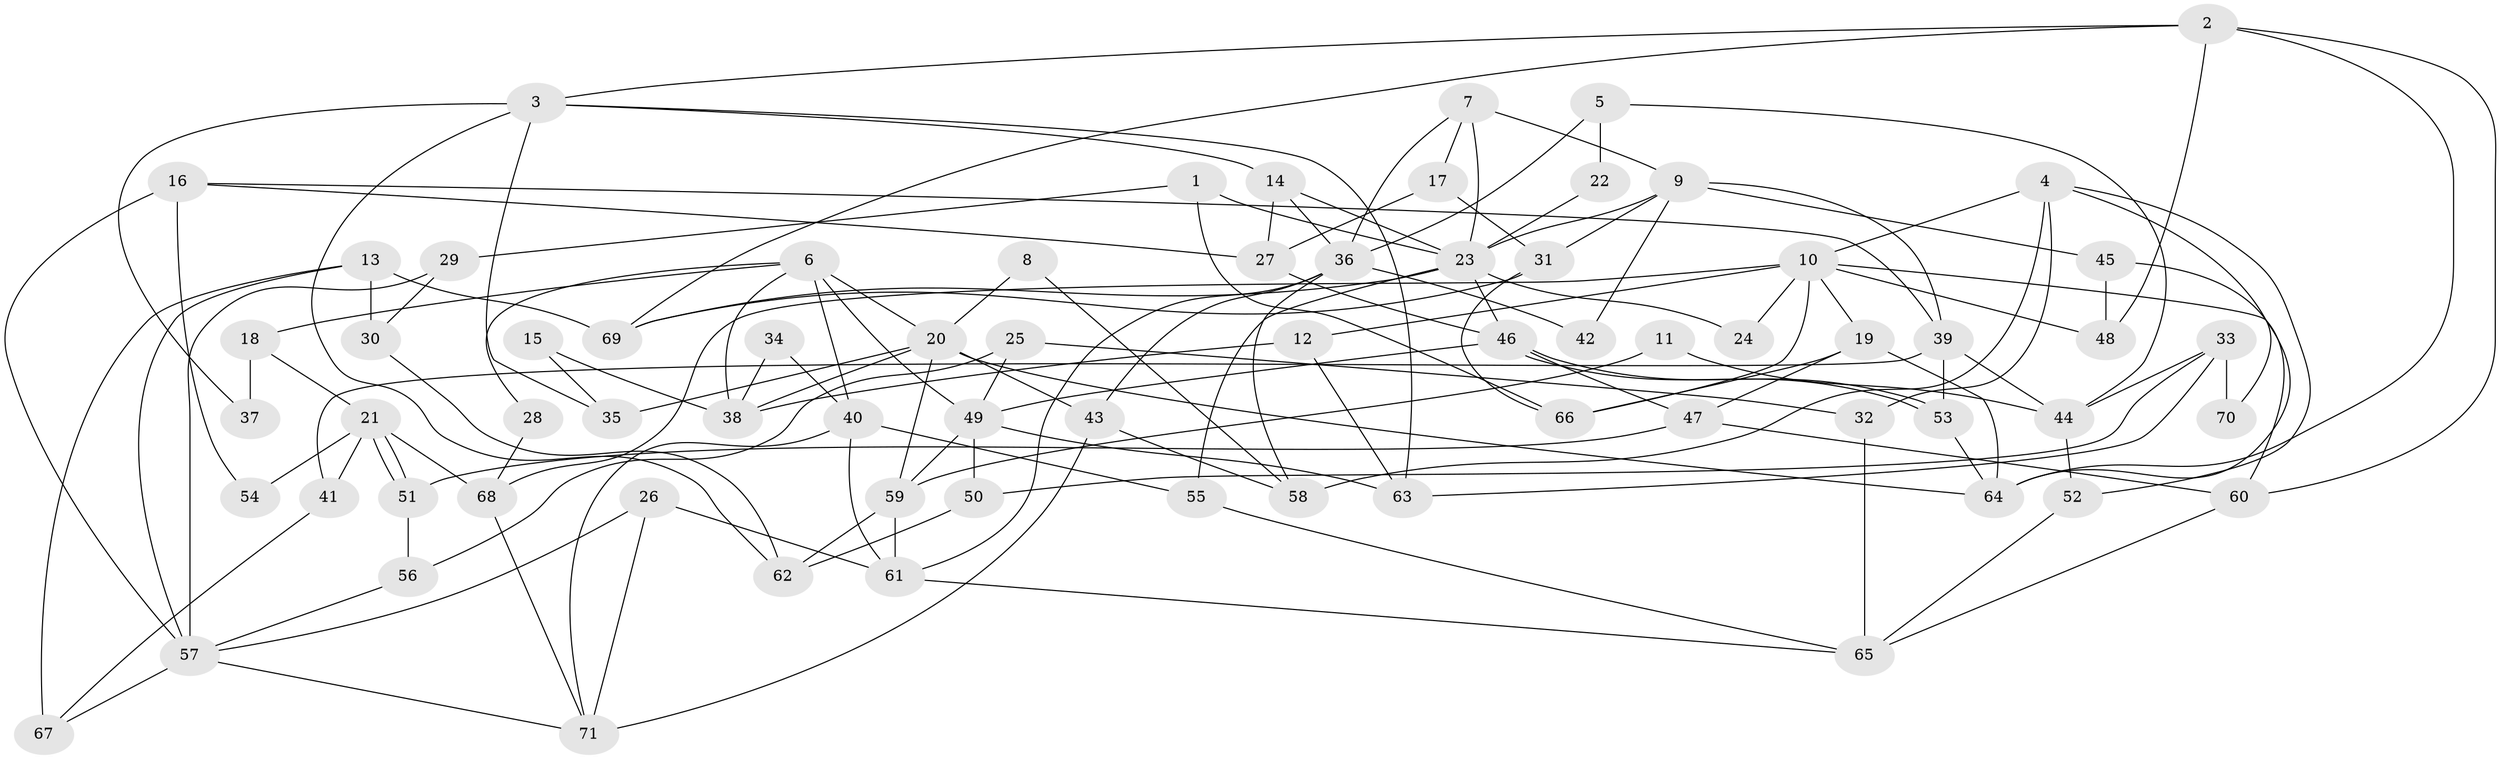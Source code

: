 // coarse degree distribution, {3: 0.1111111111111111, 9: 0.05555555555555555, 6: 0.1388888888888889, 2: 0.08333333333333333, 4: 0.25, 5: 0.25, 8: 0.027777777777777776, 7: 0.08333333333333333}
// Generated by graph-tools (version 1.1) at 2025/37/03/04/25 23:37:12]
// undirected, 71 vertices, 142 edges
graph export_dot {
  node [color=gray90,style=filled];
  1;
  2;
  3;
  4;
  5;
  6;
  7;
  8;
  9;
  10;
  11;
  12;
  13;
  14;
  15;
  16;
  17;
  18;
  19;
  20;
  21;
  22;
  23;
  24;
  25;
  26;
  27;
  28;
  29;
  30;
  31;
  32;
  33;
  34;
  35;
  36;
  37;
  38;
  39;
  40;
  41;
  42;
  43;
  44;
  45;
  46;
  47;
  48;
  49;
  50;
  51;
  52;
  53;
  54;
  55;
  56;
  57;
  58;
  59;
  60;
  61;
  62;
  63;
  64;
  65;
  66;
  67;
  68;
  69;
  70;
  71;
  1 -- 23;
  1 -- 29;
  1 -- 66;
  2 -- 48;
  2 -- 69;
  2 -- 3;
  2 -- 60;
  2 -- 64;
  3 -- 14;
  3 -- 35;
  3 -- 37;
  3 -- 62;
  3 -- 63;
  4 -- 32;
  4 -- 10;
  4 -- 52;
  4 -- 58;
  4 -- 70;
  5 -- 44;
  5 -- 36;
  5 -- 22;
  6 -- 38;
  6 -- 40;
  6 -- 18;
  6 -- 20;
  6 -- 28;
  6 -- 49;
  7 -- 36;
  7 -- 23;
  7 -- 9;
  7 -- 17;
  8 -- 20;
  8 -- 58;
  9 -- 31;
  9 -- 23;
  9 -- 39;
  9 -- 42;
  9 -- 45;
  10 -- 60;
  10 -- 19;
  10 -- 12;
  10 -- 24;
  10 -- 48;
  10 -- 66;
  10 -- 68;
  11 -- 59;
  11 -- 44;
  12 -- 63;
  12 -- 38;
  13 -- 57;
  13 -- 69;
  13 -- 30;
  13 -- 67;
  14 -- 23;
  14 -- 36;
  14 -- 27;
  15 -- 35;
  15 -- 38;
  16 -- 57;
  16 -- 27;
  16 -- 39;
  16 -- 54;
  17 -- 27;
  17 -- 31;
  18 -- 21;
  18 -- 37;
  19 -- 64;
  19 -- 66;
  19 -- 47;
  20 -- 64;
  20 -- 35;
  20 -- 38;
  20 -- 43;
  20 -- 59;
  21 -- 68;
  21 -- 51;
  21 -- 51;
  21 -- 41;
  21 -- 54;
  22 -- 23;
  23 -- 46;
  23 -- 24;
  23 -- 55;
  23 -- 69;
  25 -- 56;
  25 -- 49;
  25 -- 32;
  26 -- 61;
  26 -- 57;
  26 -- 71;
  27 -- 46;
  28 -- 68;
  29 -- 30;
  29 -- 57;
  30 -- 62;
  31 -- 66;
  31 -- 69;
  32 -- 65;
  33 -- 44;
  33 -- 50;
  33 -- 63;
  33 -- 70;
  34 -- 38;
  34 -- 40;
  36 -- 58;
  36 -- 43;
  36 -- 42;
  36 -- 61;
  39 -- 41;
  39 -- 44;
  39 -- 53;
  40 -- 61;
  40 -- 55;
  40 -- 71;
  41 -- 67;
  43 -- 71;
  43 -- 58;
  44 -- 52;
  45 -- 64;
  45 -- 48;
  46 -- 49;
  46 -- 53;
  46 -- 53;
  46 -- 47;
  47 -- 51;
  47 -- 60;
  49 -- 63;
  49 -- 50;
  49 -- 59;
  50 -- 62;
  51 -- 56;
  52 -- 65;
  53 -- 64;
  55 -- 65;
  56 -- 57;
  57 -- 67;
  57 -- 71;
  59 -- 61;
  59 -- 62;
  60 -- 65;
  61 -- 65;
  68 -- 71;
}
